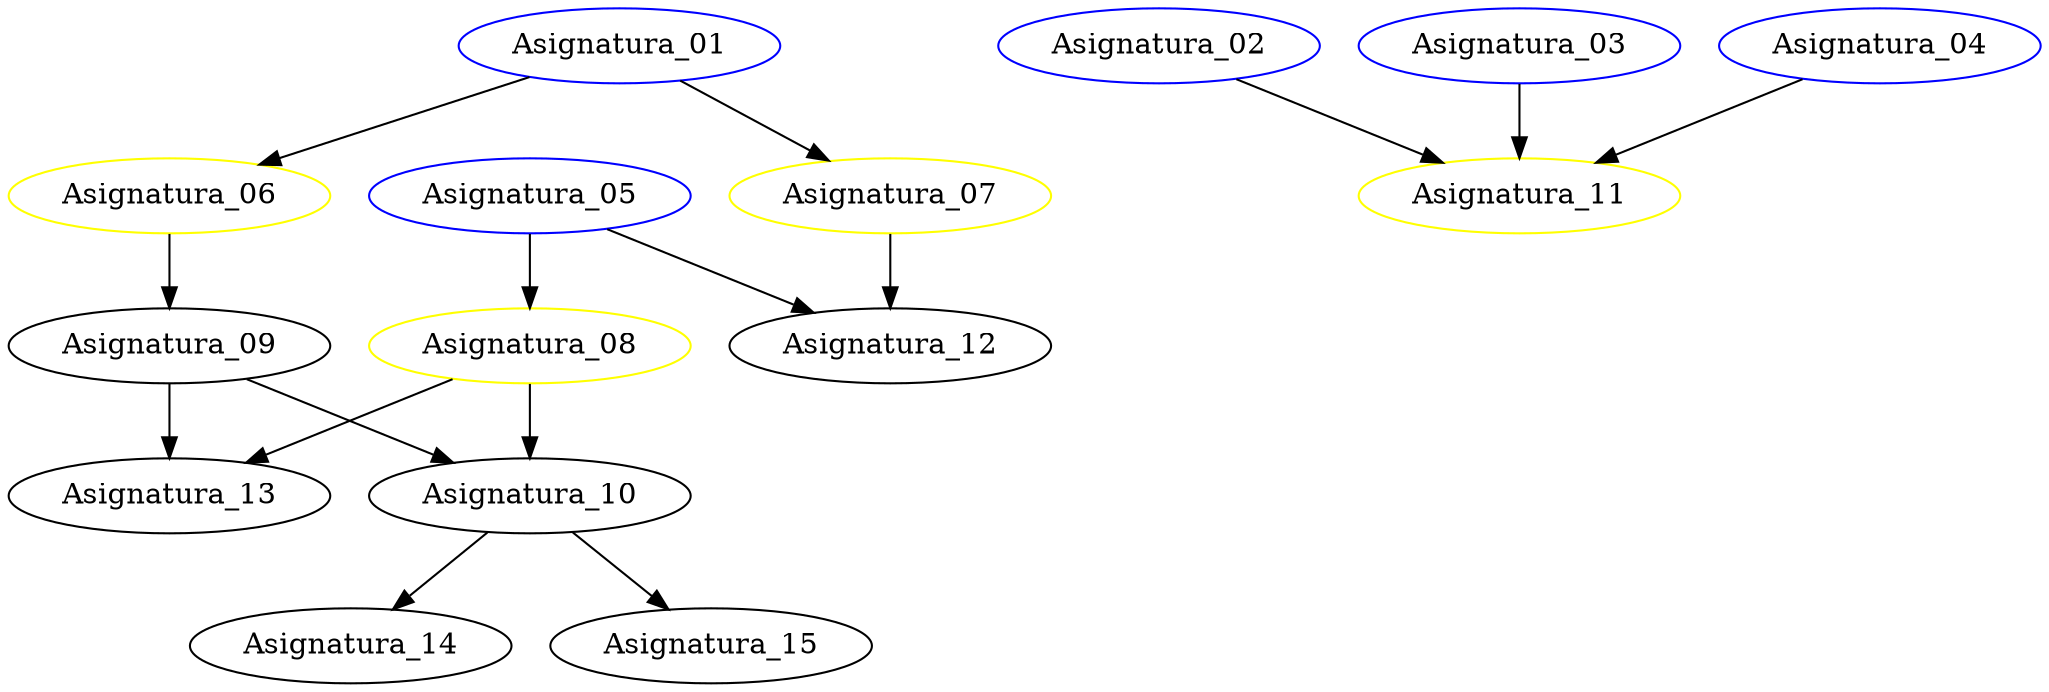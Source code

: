 strict digraph G {
  1 [ color="blue" label="Asignatura_01" ];
  2 [ color="blue" label="Asignatura_02" ];
  3 [ color="blue" label="Asignatura_03" ];
  4 [ color="blue" label="Asignatura_04" ];
  5 [ color="blue" label="Asignatura_05" ];
  6 [ color="yellow" label="Asignatura_06" ];
  7 [ color="yellow" label="Asignatura_07" ];
  8 [ color="yellow" label="Asignatura_08" ];
  9 [ color="black" label="Asignatura_09" ];
  10 [ color="black" label="Asignatura_10" ];
  11 [ color="yellow" label="Asignatura_11" ];
  12 [ color="black" label="Asignatura_12" ];
  13 [ color="black" label="Asignatura_13" ];
  14 [ color="black" label="Asignatura_14" ];
  15 [ color="black" label="Asignatura_15" ];
  1 -> 6 [ color="black" label="" ];
  1 -> 7 [ color="black" label="" ];
  5 -> 8 [ color="black" label="" ];
  6 -> 9 [ color="black" label="" ];
  8 -> 10 [ color="black" label="" ];
  9 -> 10 [ color="black" label="" ];
  2 -> 11 [ color="black" label="" ];
  3 -> 11 [ color="black" label="" ];
  4 -> 11 [ color="black" label="" ];
  5 -> 12 [ color="black" label="" ];
  7 -> 12 [ color="black" label="" ];
  8 -> 13 [ color="black" label="" ];
  9 -> 13 [ color="black" label="" ];
  10 -> 14 [ color="black" label="" ];
  10 -> 15 [ color="black" label="" ];
}
